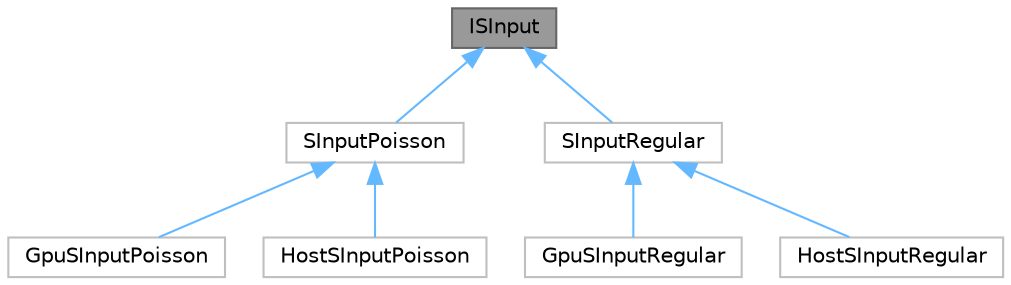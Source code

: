 digraph "ISInput"
{
 // LATEX_PDF_SIZE
  bgcolor="transparent";
  edge [fontname=Helvetica,fontsize=10,labelfontname=Helvetica,labelfontsize=10];
  node [fontname=Helvetica,fontsize=10,shape=box,height=0.2,width=0.4];
  Node1 [id="Node000001",label="ISInput",height=0.2,width=0.4,color="gray40", fillcolor="grey60", style="filled", fontcolor="black",tooltip=" "];
  Node1 -> Node2 [id="edge1_Node000001_Node000002",dir="back",color="steelblue1",style="solid",tooltip=" "];
  Node2 [id="Node000002",label="SInputPoisson",height=0.2,width=0.4,color="grey75", fillcolor="white", style="filled",URL="$class_s_input_poisson.html",tooltip=" "];
  Node2 -> Node3 [id="edge2_Node000002_Node000003",dir="back",color="steelblue1",style="solid",tooltip=" "];
  Node3 [id="Node000003",label="GpuSInputPoisson",height=0.2,width=0.4,color="grey75", fillcolor="white", style="filled",URL="$class_gpu_s_input_poisson.html",tooltip=" "];
  Node2 -> Node4 [id="edge3_Node000002_Node000004",dir="back",color="steelblue1",style="solid",tooltip=" "];
  Node4 [id="Node000004",label="HostSInputPoisson",height=0.2,width=0.4,color="grey75", fillcolor="white", style="filled",URL="$class_host_s_input_poisson.html",tooltip=" "];
  Node1 -> Node5 [id="edge4_Node000001_Node000005",dir="back",color="steelblue1",style="solid",tooltip=" "];
  Node5 [id="Node000005",label="SInputRegular",height=0.2,width=0.4,color="grey75", fillcolor="white", style="filled",URL="$class_s_input_regular.html",tooltip=" "];
  Node5 -> Node6 [id="edge5_Node000005_Node000006",dir="back",color="steelblue1",style="solid",tooltip=" "];
  Node6 [id="Node000006",label="GpuSInputRegular",height=0.2,width=0.4,color="grey75", fillcolor="white", style="filled",URL="$class_gpu_s_input_regular.html",tooltip=" "];
  Node5 -> Node7 [id="edge6_Node000005_Node000007",dir="back",color="steelblue1",style="solid",tooltip=" "];
  Node7 [id="Node000007",label="HostSInputRegular",height=0.2,width=0.4,color="grey75", fillcolor="white", style="filled",URL="$class_host_s_input_regular.html",tooltip=" "];
}
